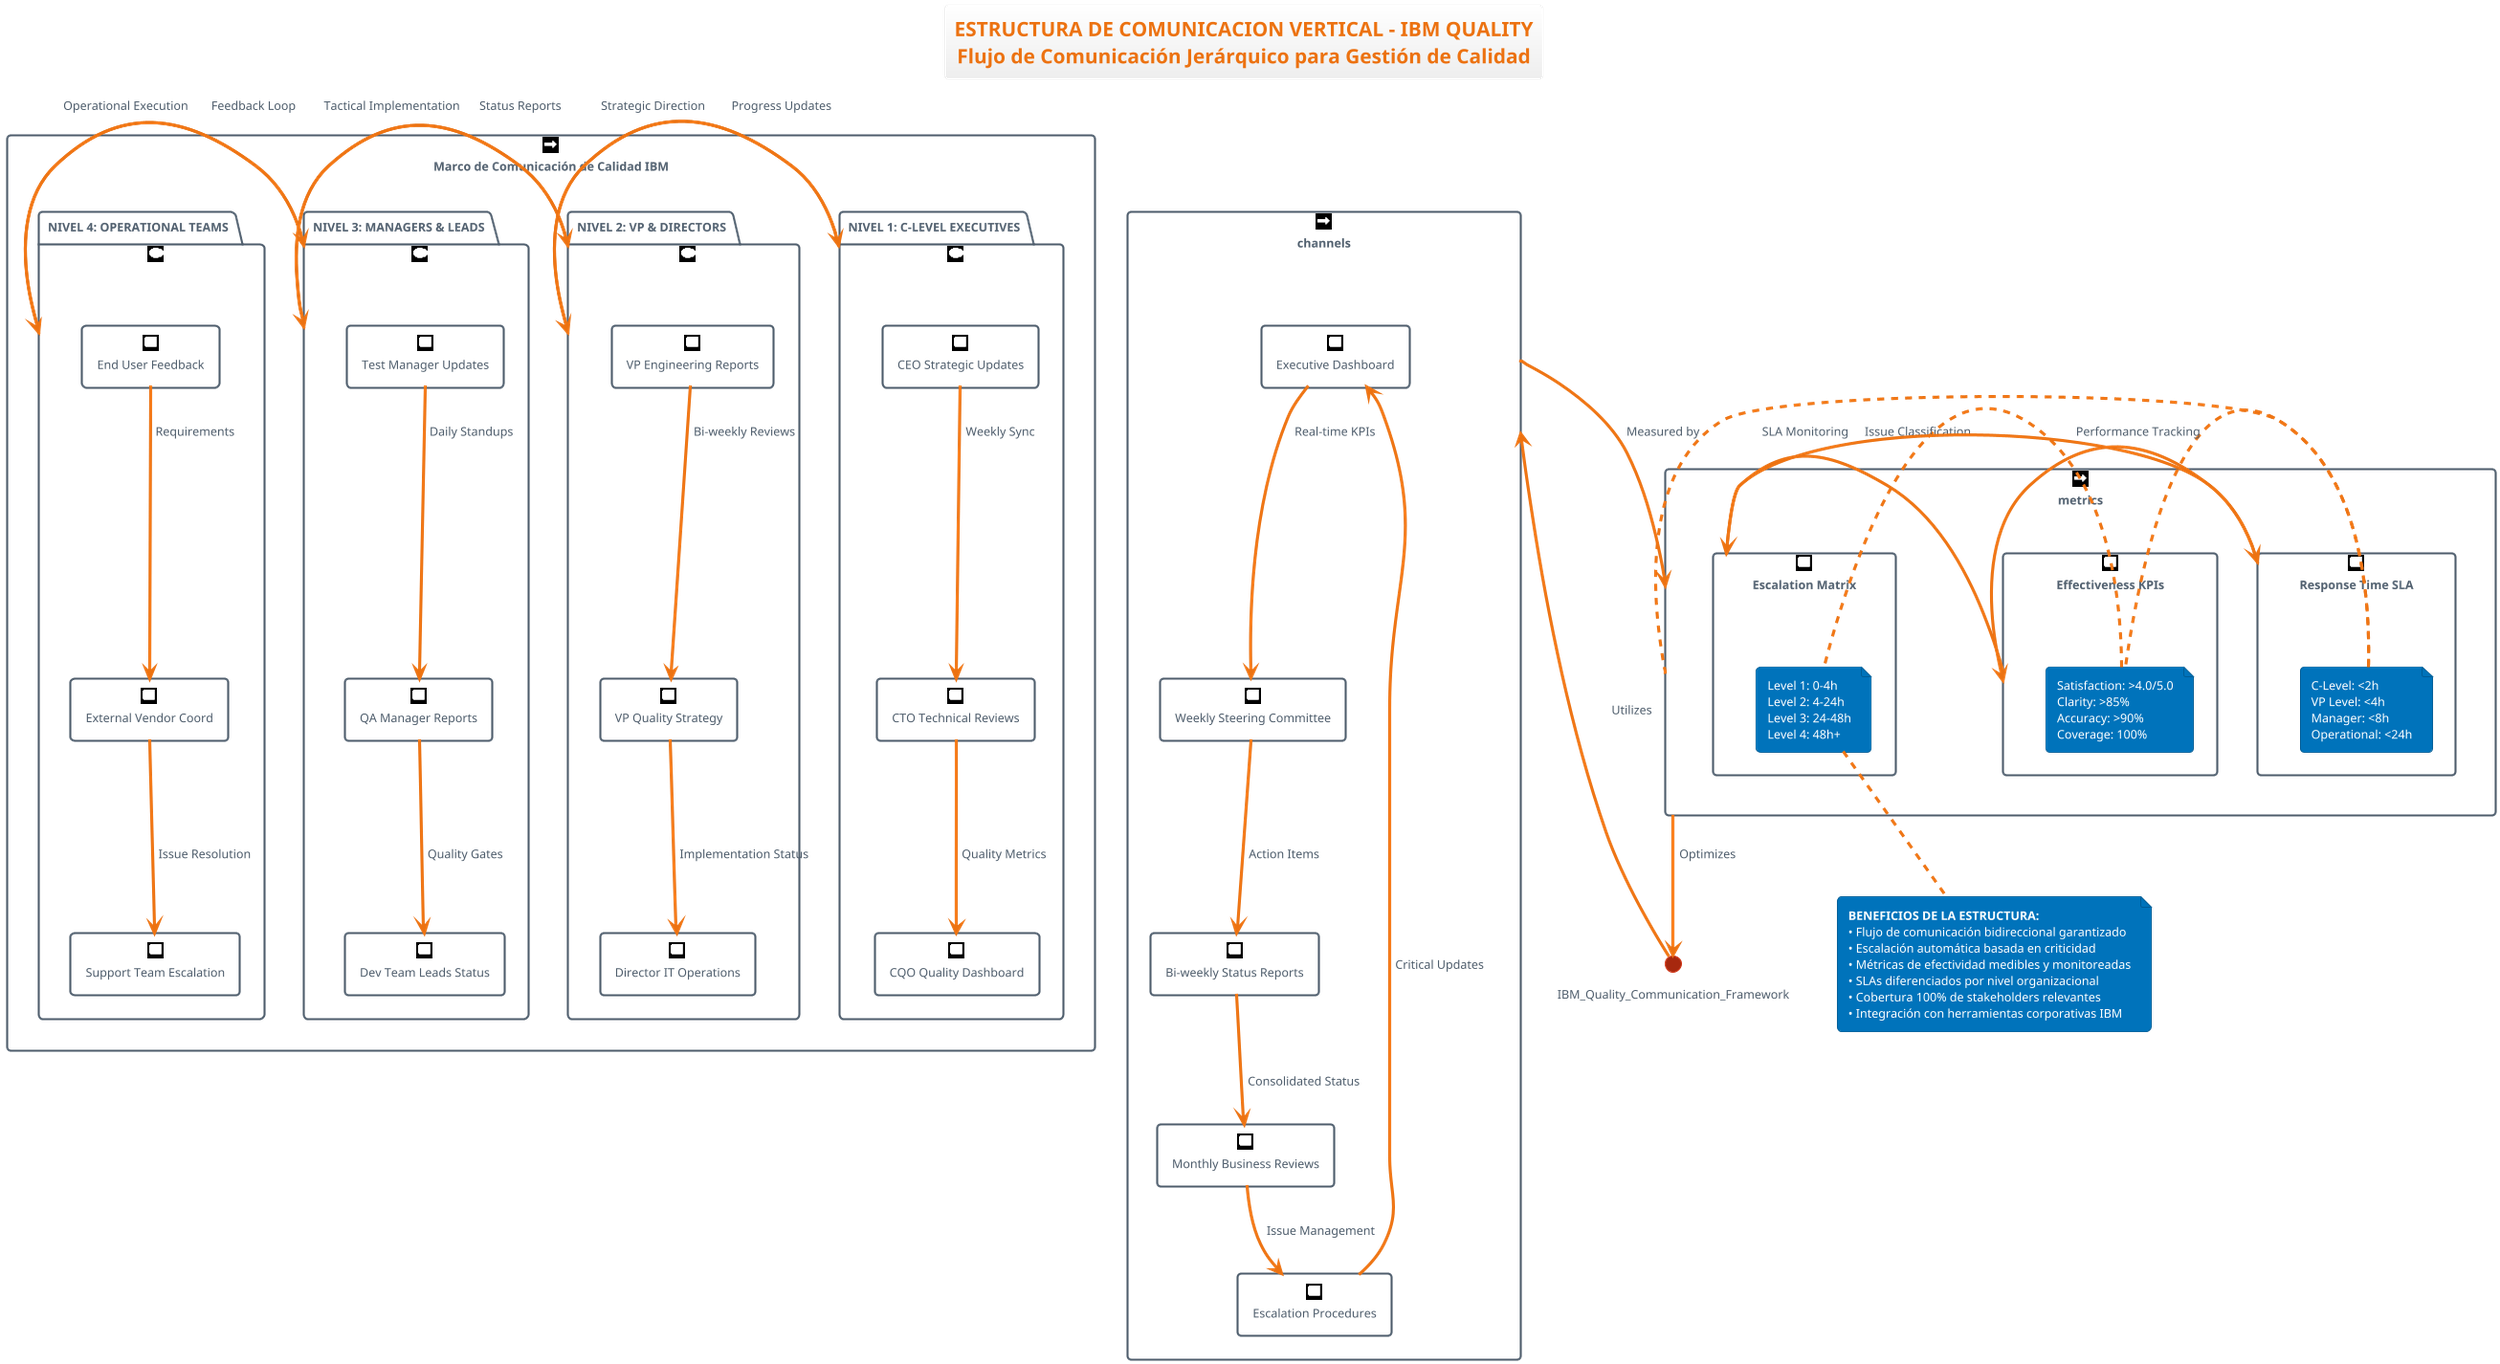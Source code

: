 @startuml estructura-comunicacion-ibm
!theme aws-orange
top to bottom direction

sprite $businessProcess [16x16/16] {
FFFFFFFFFFFFFFFF
FFFFFFFFFFFFFFFF
FFFFFFFFFFFFFFFF
FFFFFFFFFFFFFFFF
FFFFFFFFFF0FFFFF
FFFFFFFFFF00FFFF
FF00000000000FFF
FF000000000000FF
FF00000000000FFF
FFFFFFFFFF00FFFF
FFFFFFFFFF0FFFFF
FFFFFFFFFFFFFFFF
FFFFFFFFFFFFFFFF
FFFFFFFFFFFFFFFF
FFFFFFFFFFFFFFFF
FFFFFFFFFFFFFFFF
}

sprite $stakeholder [16x16/16] {
FFFFFFFFFFFFFFFF
FFFFFFFFFFFFFFFF
FFFFFF00000FFFFF
FFFF0000000000FF
FFF000000000000F
FF00000000000000
FF00000000000000
FF00000000000000
FF00000000000000
FFF000000000000F
FFFF0000000000FF
FFFFFF00000FFFFF
FFFFFFFFFFFFFFFF
FFFFFFFFFFFFFFFF
FFFFFFFFFFFFFFFF
FFFFFFFFFFFFFFFF
}

sprite $communication [16x16/16] {
FFFFFFFFFFFFFFFF
FFFFFFFFFFFFFFFF
FFF00000000000FF
FF000000000000FF
FF000000000000FF
FF000000000000FF
FF000000000000FF
FF000000000000FF
FF000000000000FF
FF000000000000FF
FF000000000000FF
FFF00000000000FF
FFFFFFFFFFFFFFFF
FFFFFFFFFFFFFFFF
FFFFFFFFFFFFFFFF
FFFFFFFFFFFFFFFF
}

title ESTRUCTURA DE COMUNICACION VERTICAL - IBM QUALITY\nFlujo de Comunicación Jerárquico para Gestión de Calidad

rectangle "Marco de Comunicación de Calidad IBM" <<$businessProcess>> {
    
    package "NIVEL 1: C-LEVEL EXECUTIVES" <<$stakeholder>> as clevel {
        rectangle "CEO Strategic Updates" <<$communication>> as ceo
        rectangle "CTO Technical Reviews" <<$communication>> as cto
        rectangle "CQO Quality Dashboard" <<$communication>> as cqo
        ceo -down-> cto : Weekly Sync
        cto -down-> cqo : Quality Metrics
    }
    
    package "NIVEL 2: VP & DIRECTORS" <<$stakeholder>> as vplevel {
        rectangle "VP Engineering Reports" <<$communication>> as vpe
        rectangle "VP Quality Strategy" <<$communication>> as vpq
        rectangle "Director IT Operations" <<$communication>> as dit
        vpe -down-> vpq : Bi-weekly Reviews
        vpq -down-> dit : Implementation Status
    }
    
    package "NIVEL 3: MANAGERS & LEADS" <<$stakeholder>> as mglevel {
        rectangle "Test Manager Updates" <<$communication>> as tm
        rectangle "QA Manager Reports" <<$communication>> as qm
        rectangle "Dev Team Leads Status" <<$communication>> as dtl
        tm -down-> qm : Daily Standups
        qm -down-> dtl : Quality Gates
    }
    
    package "NIVEL 4: OPERATIONAL TEAMS" <<$stakeholder>> as oplevel {
        rectangle "End User Feedback" <<$communication>> as eu
        rectangle "External Vendor Coord" <<$communication>> as ev
        rectangle "Support Team Escalation" <<$communication>> as st
        eu -down-> ev : Requirements
        ev -down-> st : Issue Resolution
    }
    
    clevel -> vplevel : Strategic Direction
    vplevel -> mglevel : Tactical Implementation
    mglevel -> oplevel : Operational Execution
    oplevel -> mglevel : Feedback Loop
    mglevel -> vplevel : Status Reports
    vplevel -> clevel : Progress Updates
}

' Separación vertical explícita para columna
IBM_Quality_Communication_Framework -down-> channels : Utilizes

rectangle "Communication Channels & Methods" <<$businessProcess>> as channels {
    rectangle "Executive Dashboard" <<$communication>> as dash
    rectangle "Weekly Steering Committee" <<$communication>> as steering
    rectangle "Bi-weekly Status Reports" <<$communication>> as reports
    rectangle "Monthly Business Reviews" <<$communication>> as reviews
    rectangle "Escalation Procedures" <<$communication>> as escalation
    
    dash -down-> steering : Real-time KPIs
    steering -down-> reports : Action Items
    reports -down-> reviews : Consolidated Status
    reviews -down-> escalation : Issue Management
    escalation -down-> dash : Critical Updates
}

' Separación vertical explícita para columna
channels -down-> metrics : Measured by

rectangle "Communication Metrics & SLAs" <<$businessProcess>> as metrics {
    rectangle "Response Time SLA" <<$communication>> as sla {
        note right : C-Level: <2h\nVP Level: <4h\nManager: <8h\nOperational: <24h
    }
    rectangle "Effectiveness KPIs" <<$communication>> as kpis {
        note right : Satisfaction: >4.0/5.0\nClarity: >85%\nAccuracy: >90%\nCoverage: 100%
    }
    rectangle "Escalation Matrix" <<$communication>> as matrix {
        note right : Level 1: 0-4h\nLevel 2: 4-24h\nLevel 3: 24-48h\nLevel 4: 48h+
    }
    
    sla -down-> kpis : Performance Tracking
    kpis -down-> matrix : Issue Classification
    matrix -down-> sla : SLA Monitoring
}

' Conexión de retroalimentación vertical
metrics -down-> IBM_Quality_Communication_Framework : Optimizes

note bottom
**BENEFICIOS DE LA ESTRUCTURA:**
• Flujo de comunicación bidireccional garantizado
• Escalación automática basada en criticidad
• Métricas de efectividad medibles y monitoreadas
• SLAs diferenciados por nivel organizacional
• Cobertura 100% de stakeholders relevantes
• Integración con herramientas corporativas IBM
end note

@enduml